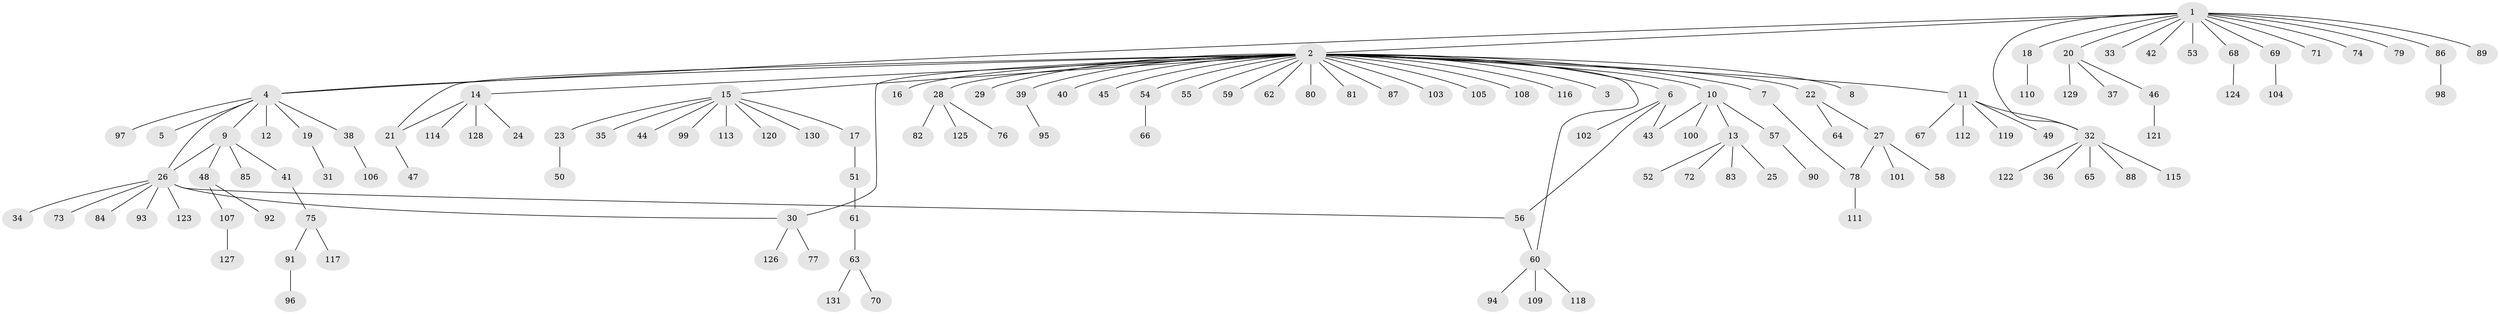 // Generated by graph-tools (version 1.1) at 2025/14/03/09/25 04:14:32]
// undirected, 131 vertices, 139 edges
graph export_dot {
graph [start="1"]
  node [color=gray90,style=filled];
  1;
  2;
  3;
  4;
  5;
  6;
  7;
  8;
  9;
  10;
  11;
  12;
  13;
  14;
  15;
  16;
  17;
  18;
  19;
  20;
  21;
  22;
  23;
  24;
  25;
  26;
  27;
  28;
  29;
  30;
  31;
  32;
  33;
  34;
  35;
  36;
  37;
  38;
  39;
  40;
  41;
  42;
  43;
  44;
  45;
  46;
  47;
  48;
  49;
  50;
  51;
  52;
  53;
  54;
  55;
  56;
  57;
  58;
  59;
  60;
  61;
  62;
  63;
  64;
  65;
  66;
  67;
  68;
  69;
  70;
  71;
  72;
  73;
  74;
  75;
  76;
  77;
  78;
  79;
  80;
  81;
  82;
  83;
  84;
  85;
  86;
  87;
  88;
  89;
  90;
  91;
  92;
  93;
  94;
  95;
  96;
  97;
  98;
  99;
  100;
  101;
  102;
  103;
  104;
  105;
  106;
  107;
  108;
  109;
  110;
  111;
  112;
  113;
  114;
  115;
  116;
  117;
  118;
  119;
  120;
  121;
  122;
  123;
  124;
  125;
  126;
  127;
  128;
  129;
  130;
  131;
  1 -- 2;
  1 -- 4;
  1 -- 18;
  1 -- 20;
  1 -- 32;
  1 -- 33;
  1 -- 42;
  1 -- 53;
  1 -- 68;
  1 -- 69;
  1 -- 71;
  1 -- 74;
  1 -- 79;
  1 -- 86;
  1 -- 89;
  2 -- 3;
  2 -- 4;
  2 -- 6;
  2 -- 7;
  2 -- 8;
  2 -- 10;
  2 -- 11;
  2 -- 14;
  2 -- 15;
  2 -- 16;
  2 -- 21;
  2 -- 22;
  2 -- 28;
  2 -- 29;
  2 -- 30;
  2 -- 39;
  2 -- 40;
  2 -- 45;
  2 -- 54;
  2 -- 55;
  2 -- 59;
  2 -- 60;
  2 -- 62;
  2 -- 80;
  2 -- 81;
  2 -- 87;
  2 -- 103;
  2 -- 105;
  2 -- 108;
  2 -- 116;
  4 -- 5;
  4 -- 9;
  4 -- 12;
  4 -- 19;
  4 -- 26;
  4 -- 38;
  4 -- 97;
  6 -- 43;
  6 -- 56;
  6 -- 102;
  7 -- 78;
  9 -- 26;
  9 -- 41;
  9 -- 48;
  9 -- 85;
  10 -- 13;
  10 -- 43;
  10 -- 57;
  10 -- 100;
  11 -- 32;
  11 -- 49;
  11 -- 67;
  11 -- 112;
  11 -- 119;
  13 -- 25;
  13 -- 52;
  13 -- 72;
  13 -- 83;
  14 -- 21;
  14 -- 24;
  14 -- 114;
  14 -- 128;
  15 -- 17;
  15 -- 23;
  15 -- 35;
  15 -- 44;
  15 -- 99;
  15 -- 113;
  15 -- 120;
  15 -- 130;
  17 -- 51;
  18 -- 110;
  19 -- 31;
  20 -- 37;
  20 -- 46;
  20 -- 129;
  21 -- 47;
  22 -- 27;
  22 -- 64;
  23 -- 50;
  26 -- 30;
  26 -- 34;
  26 -- 56;
  26 -- 73;
  26 -- 84;
  26 -- 93;
  26 -- 123;
  27 -- 58;
  27 -- 78;
  27 -- 101;
  28 -- 76;
  28 -- 82;
  28 -- 125;
  30 -- 77;
  30 -- 126;
  32 -- 36;
  32 -- 65;
  32 -- 88;
  32 -- 115;
  32 -- 122;
  38 -- 106;
  39 -- 95;
  41 -- 75;
  46 -- 121;
  48 -- 92;
  48 -- 107;
  51 -- 61;
  54 -- 66;
  56 -- 60;
  57 -- 90;
  60 -- 94;
  60 -- 109;
  60 -- 118;
  61 -- 63;
  63 -- 70;
  63 -- 131;
  68 -- 124;
  69 -- 104;
  75 -- 91;
  75 -- 117;
  78 -- 111;
  86 -- 98;
  91 -- 96;
  107 -- 127;
}
